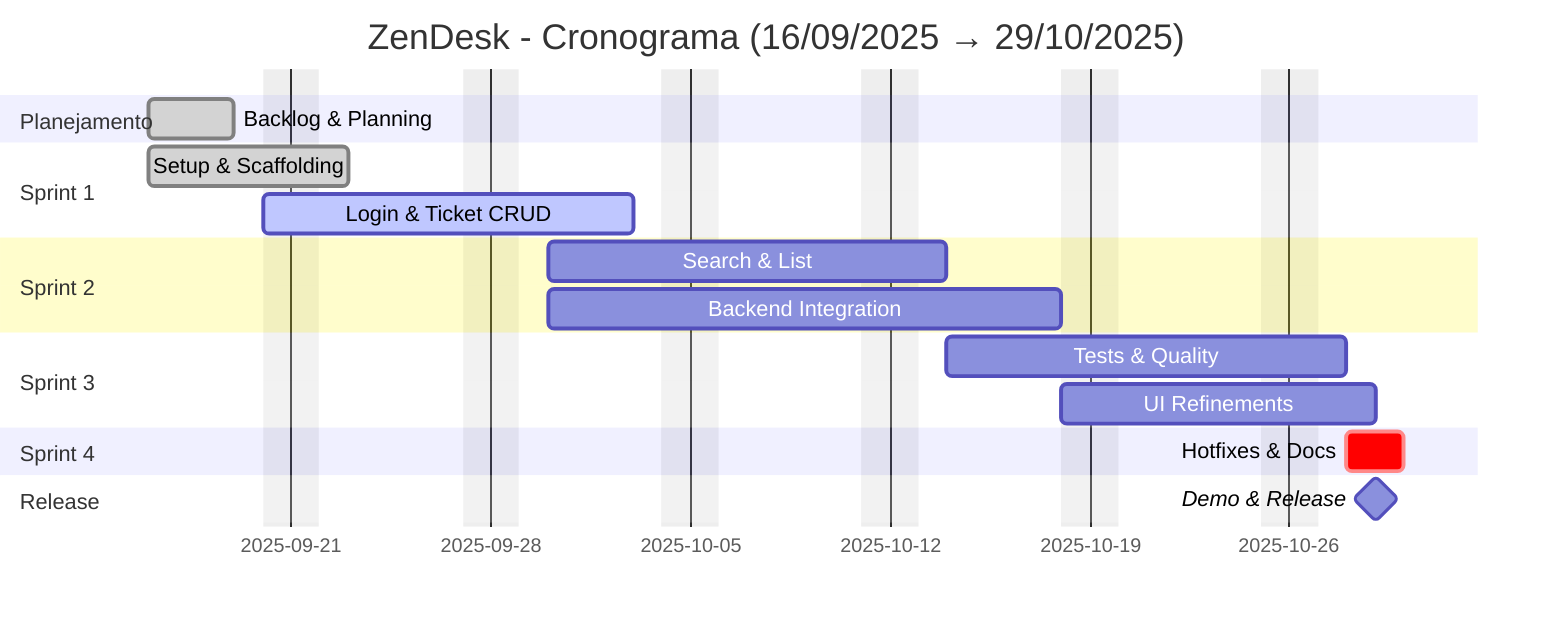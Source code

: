 gantt
  dateFormat  YYYY-MM-DD
  title ZenDesk - Cronograma (16/09/2025 → 29/10/2025)
  excludes weekends

  section Planejamento
  Backlog & Planning       :done,    des1, 2025-09-16, 2025-09-19

  section Sprint 1
  Setup & Scaffolding      :done,    s1-setup, 2025-09-16, 5d
  Login & Ticket CRUD      :active,  s1-feat, 2025-09-20, 10d

  section Sprint 2
  Search & List            :         s2-feat, 2025-09-30, 10d
  Backend Integration      :         s2-int, 2025-09-30, 14d

  section Sprint 3
  Tests & Quality          :         s3-test, 2025-10-14, 10d
  UI Refinements           :         s3-ui, 2025-10-18, 8d

  section Sprint 4
  Hotfixes & Docs          :crit,    s4, 2025-10-28, 2d

  section Release
  Demo & Release           :milestone, release, 2025-10-29, 0d